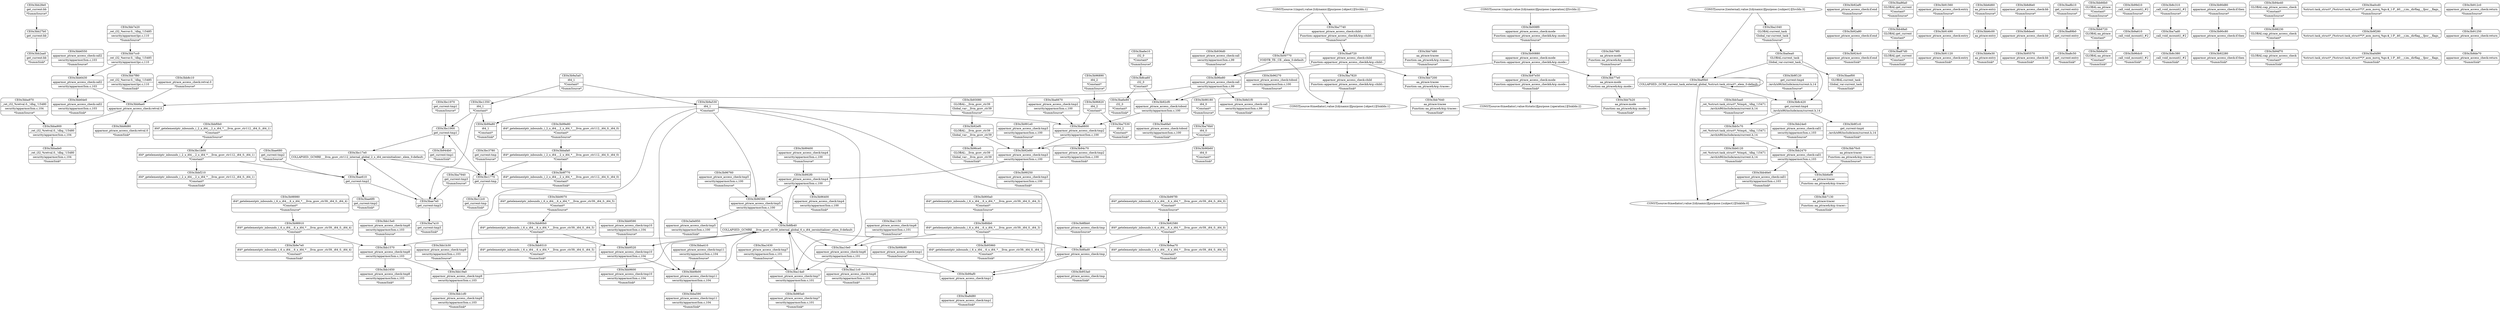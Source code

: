 digraph {
	CE0x3bb2aa0 [shape=record,shape=Mrecord,label="{CE0x3bb2aa0|get_current:bb|*SummSink*}"]
	CE0x3bba900 [shape=record,shape=Mrecord,label="{CE0x3bba900|_ret_i32_%retval.0,_!dbg_!15480|security/apparmor/lsm.c,104}"]
	CE0x3b00770 [shape=record,shape=Mrecord,label="{CE0x3b00770|VOIDTB_TE:_CE:_elem_0:default:}"]
	CE0x3bb1650 [shape=record,shape=Mrecord,label="{CE0x3bb1650|apparmor_ptrace_access_check:tmp8|security/apparmor/lsm.c,103|*SummSink*}"]
	CE0x3b9f1c0 [shape=record,shape=Mrecord,label="{CE0x3b9f1c0|get_current:tmp4|./arch/x86/include/asm/current.h,14|*SummSink*}"]
	CE0x3ba7530 [shape=record,shape=Mrecord,label="{CE0x3ba7530|i64_2|*Constant*|*SummSink*}"]
	CE0x3b8d1f0 [shape=record,shape=Mrecord,label="{CE0x3b8d1f0|apparmor_ptrace_access_check:call|security/apparmor/lsm.c,99|*SummSink*}"]
	CE0x3b92af0 [shape=record,shape=Mrecord,label="{CE0x3b92af0|apparmor_ptrace_access_check:if.end|*SummSource*}"]
	CE0x3ba1150 [shape=record,shape=Mrecord,label="{CE0x3ba1150|apparmor_ptrace_access_check:tmp6|security/apparmor/lsm.c,101|*SummSource*}"]
	CE0x3bb1cf0 [shape=record,shape=Mrecord,label="{CE0x3bb1cf0|apparmor_ptrace_access_check:tmp9|security/apparmor/lsm.c,103|*SummSink*}"]
	CE0x3b96820 [shape=record,shape=Mrecord,label="{CE0x3b96820|i64_2|*Constant*}"]
	CE0x3ba86a0 [shape=record,shape=Mrecord,label="{CE0x3ba86a0|GLOBAL:get_current|*Constant*|*SummSource*}"]
	CE0x3bba410 [shape=record,shape=Mrecord,label="{CE0x3bba410|apparmor_ptrace_access_check:tmp11|security/apparmor/lsm.c,104|*SummSource*}"]
	CE0x3b91120 [shape=record,shape=Mrecord,label="{CE0x3b91120|apparmor_ptrace_access_check:entry|*SummSink*}"]
	CE0x3bb6c00 [shape=record,shape=Mrecord,label="{CE0x3bb6c00|aa_ptrace:entry}"]
	CE0x3bb7640 [shape=record,shape=Mrecord,label="{CE0x3bb7640|aa_ptrace:tracee|Function::aa_ptrace&Arg::tracee::|*SummSink*}"]
	CE0x3bb6120 [shape=record,shape=Mrecord,label="{CE0x3bb6120|_ret_%struct.task_struct*_%tmp4,_!dbg_!15471|./arch/x86/include/asm/current.h,14|*SummSink*}"]
	CE0x3bb46e0 [shape=record,shape=Mrecord,label="{CE0x3bb46e0|apparmor_ptrace_access_check:call1|security/apparmor/lsm.c,103|*SummSink*}"]
	CE0x3bb9520 [shape=record,shape=Mrecord,label="{CE0x3bb9520|apparmor_ptrace_access_check:tmp10|security/apparmor/lsm.c,104}"]
	CE0x3bb24e0 [shape=record,shape=Mrecord,label="{CE0x3bb24e0|apparmor_ptrace_access_check:call1|security/apparmor/lsm.c,103|*SummSource*}"]
	CE0x3b99250 [shape=record,shape=Mrecord,label="{CE0x3b99250|apparmor_ptrace_access_check:tmp3|security/apparmor/lsm.c,100|*SummSink*}"]
	CE0x3b92cf0 [shape=record,shape=Mrecord,label="{CE0x3b92cf0|apparmor_ptrace_access_check:tobool|security/apparmor/lsm.c,100}"]
	CE0x3b96890 [shape=record,shape=Mrecord,label="{CE0x3b96890|i64_2|*Constant*|*SummSource*}"]
	CE0x3b8c420 [shape=record,shape=Mrecord,label="{CE0x3b8c420|get_current:tmp4|./arch/x86/include/asm/current.h,14}"]
	CE0x3b99af0 [shape=record,shape=Mrecord,label="{CE0x3b99af0|apparmor_ptrace_access_check:tmp1}"]
	CE0x3ba7740 [shape=record,shape=Mrecord,label="{CE0x3ba7740|apparmor_ptrace_access_check:child|Function::apparmor_ptrace_access_check&Arg::child::|*SummSource*}"]
	CE0x3bb28e0 [shape=record,shape=Mrecord,label="{CE0x3bb28e0|get_current:bb|*SummSource*}"]
	CE0x3bb19a0 [shape=record,shape=Mrecord,label="{CE0x3bb19a0|apparmor_ptrace_access_check:tmp9|security/apparmor/lsm.c,103}"]
	CE0x3b99a80 [shape=record,shape=Mrecord,label="{CE0x3b99a80|i64_1|*Constant*|*SummSink*}"]
	CE0x3b8dee0 [shape=record,shape=Mrecord,label="{CE0x3b8dee0|apparmor_ptrace_access_check:bb}"]
	CE0x3bb7f80 [shape=record,shape=Mrecord,label="{CE0x3bb7f80|_ret_i32_%error.0,_!dbg_!15485|security/apparmor/ipc.c,110|*SummSink*}"]
	CE0x3bb6430 [shape=record,shape=Mrecord,label="{CE0x3bb6430|apparmor_ptrace_access_check:call2|security/apparmor/lsm.c,103}"]
	CE0x3bb5c70 [shape=record,shape=Mrecord,label="{CE0x3bb5c70|_ret_%struct.task_struct*_%tmp4,_!dbg_!15471|./arch/x86/include/asm/current.h,14}"]
	"CONST[source:0(mediator),value:2(dynamic)][purpose:{object}][SnkIdx:1]"
	CE0x3b953a0 [shape=record,shape=Mrecord,label="{CE0x3b953a0|apparmor_ptrace_access_check:tmp|*SummSink*}"]
	CE0x3b9f120 [shape=record,shape=Mrecord,label="{CE0x3b9f120|get_current:tmp4|./arch/x86/include/asm/current.h,14|*SummSource*}"]
	CE0x3bb7200 [shape=record,shape=Mrecord,label="{CE0x3bb7200|aa_ptrace:tracee|Function::aa_ptrace&Arg::tracee::}"]
	CE0x3ba7940 [shape=record,shape=Mrecord,label="{CE0x3ba7940|get_current:tmp3|*SummSource*}"]
	CE0x3b95960 [shape=record,shape=Mrecord,label="{CE0x3b95960|i64*_getelementptr_inbounds_(_6_x_i64_,_6_x_i64_*___llvm_gcov_ctr39,_i64_0,_i64_3)|*Constant*|*SummSink*}"]
	CE0x3b9a530 [shape=record,shape=Mrecord,label="{CE0x3b9a530|i64_1|*Constant*}"]
	CE0x3b94c70 [shape=record,shape=Mrecord,label="{CE0x3b94c70|apparmor_ptrace_access_check:tmp2|security/apparmor/lsm.c,100|*SummSink*}"]
	CE0x3b96ce0 [shape=record,shape=Mrecord,label="{CE0x3b96ce0|GLOBAL:__llvm_gcov_ctr39|Global_var:__llvm_gcov_ctr39|*SummSink*}"]
	CE0x3bb77e0 [shape=record,shape=Mrecord,label="{CE0x3bb77e0|aa_ptrace:mode|Function::aa_ptrace&Arg::mode::}"]
	CE0x3b96760 [shape=record,shape=Mrecord,label="{CE0x3b96760|apparmor_ptrace_access_check:tmp5|security/apparmor/lsm.c,100|*SummSource*}"]
	CE0x3ba8c50 [shape=record,shape=Mrecord,label="{CE0x3ba8c50|get_current:entry|*SummSink*}"]
	CE0x3b944b0 [shape=record,shape=Mrecord,label="{CE0x3b944b0|get_current:tmp1|*SummSink*}"]
	CE0x3b99e80 [shape=record,shape=Mrecord,label="{CE0x3b99e80|i64*_getelementptr_inbounds_(_2_x_i64_,_2_x_i64_*___llvm_gcov_ctr112,_i64_0,_i64_0)|*Constant*|*SummSource*}"]
	CE0x3ba1040 [shape=record,shape=Mrecord,label="{CE0x3ba1040|GLOBAL:current_task|Global_var:current_task|*SummSource*}"]
	CE0x3bb66b0 [shape=record,shape=Mrecord,label="{CE0x3bb66b0|GLOBAL:aa_ptrace|*Constant*|*SummSource*}"]
	CE0x3b8fad0 [shape=record,shape=Mrecord,label="{CE0x3b8fad0|apparmor_ptrace_access_check:tmp}"]
	CE0x3b96b60 [shape=record,shape=Mrecord,label="{CE0x3b96b60|i64_0|*Constant*|*SummSink*}"]
	CE0x3b98180 [shape=record,shape=Mrecord,label="{CE0x3b98180|i64_0|*Constant*|*SummSource*}"]
	CE0x3b985a0 [shape=record,shape=Mrecord,label="{CE0x3b985a0|apparmor_ptrace_access_check:tmp7|security/apparmor/lsm.c,101|*SummSink*}"]
	CE0x3bb6a50 [shape=record,shape=Mrecord,label="{CE0x3bb6a50|GLOBAL:aa_ptrace|*Constant*|*SummSink*}"]
	CE0x3b96dc0 [shape=record,shape=Mrecord,label="{CE0x3b96dc0|_call_void_mcount()_#2|*SummSink*}"]
	CE0x3bb9b00 [shape=record,shape=Mrecord,label="{CE0x3bb9b00|apparmor_ptrace_access_check:tmp11|security/apparmor/lsm.c,104}"]
	CE0x3b9aa70 [shape=record,shape=Mrecord,label="{CE0x3b9aa70|i64*_getelementptr_inbounds_(_6_x_i64_,_6_x_i64_*___llvm_gcov_ctr39,_i64_0,_i64_0)|*Constant*|*SummSink*}"]
	CE0x3b92ef0 [shape=record,shape=Mrecord,label="{CE0x3b92ef0|GLOBAL:__llvm_gcov_ctr39|Global_var:__llvm_gcov_ctr39}"]
	CE0x3b92580 [shape=record,shape=Mrecord,label="{CE0x3b92580|i64*_getelementptr_inbounds_(_6_x_i64_,_6_x_i64_*___llvm_gcov_ctr39,_i64_0,_i64_0)|*Constant*}"]
	CE0x3b900a0 [shape=record,shape=Mrecord,label="{CE0x3b900a0|i64*_getelementptr_inbounds_(_6_x_i64_,_6_x_i64_*___llvm_gcov_ctr39,_i64_0,_i64_3)|*Constant*|*SummSource*}"]
	CE0x3b9a5a0 [shape=record,shape=Mrecord,label="{CE0x3b9a5a0|i64_1|*Constant*|*SummSource*}"]
	CE0x3bb9590 [shape=record,shape=Mrecord,label="{CE0x3bb9590|apparmor_ptrace_access_check:tmp10|security/apparmor/lsm.c,104|*SummSource*}"]
	CE0x3bb27b0 [shape=record,shape=Mrecord,label="{CE0x3bb27b0|get_current:bb}"]
	CE0x3bc1900 [shape=record,shape=Mrecord,label="{CE0x3bc1900|get_current:tmp1}"]
	CE0x3bb79f0 [shape=record,shape=Mrecord,label="{CE0x3bb79f0|aa_ptrace:mode|Function::aa_ptrace&Arg::mode::|*SummSource*}"]
	CE0x3b98910 [shape=record,shape=Mrecord,label="{CE0x3b98910|i64*_getelementptr_inbounds_(_6_x_i64_,_6_x_i64_*___llvm_gcov_ctr39,_i64_0,_i64_4)|*Constant*}"]
	CE0x3ba6e10 [shape=record,shape=Mrecord,label="{CE0x3ba6e10|i32_0|*Constant*|*SummSource*}"]
	CE0x3b8fdb0 [shape=record,shape=Mrecord,label="{CE0x3b8fdb0|i64*_getelementptr_inbounds_(_6_x_i64_,_6_x_i64_*___llvm_gcov_ctr39,_i64_0,_i64_3)|*Constant*}"]
	CE0x3ba14a0 [shape=record,shape=Mrecord,label="{CE0x3ba14a0|apparmor_ptrace_access_check:tmp7|security/apparmor/lsm.c,101}"]
	CE0x3bae7e0 [shape=record,shape=Mrecord,label="{CE0x3bae7e0|get_current:tmp3}"]
	CE0x3b8fbb0 [shape=record,shape=Mrecord,label="{CE0x3b8fbb0|apparmor_ptrace_access_check:tmp|*SummSource*}"]
	CE0x3b8fb40 [shape=record,shape=Mrecord,label="{CE0x3b8fb40|COLLAPSED:_GCMRE___llvm_gcov_ctr39_internal_global_6_x_i64_zeroinitializer:_elem_0:default:}"]
	CE0x3bba970 [shape=record,shape=Mrecord,label="{CE0x3bba970|_ret_i32_%retval.0,_!dbg_!15480|security/apparmor/lsm.c,104|*SummSource*}"]
	CE0x3ba6600 [shape=record,shape=Mrecord,label="{CE0x3ba6600|apparmor_ptrace_access_check:tmp2|security/apparmor/lsm.c,100}"]
	CE0x3bb48a0 [shape=record,shape=Mrecord,label="{CE0x3bb48a0|GLOBAL:get_current|*Constant*}"]
	"CONST[source:1(input),value:2(dynamic)][purpose:{object}][SrcIdx:1]"
	CE0x3ba6fa0 [shape=record,shape=Mrecord,label="{CE0x3ba6fa0|apparmor_ptrace_access_check:tobool|security/apparmor/lsm.c,100|*SummSink*}"]
	CE0x3bc12c0 [shape=record,shape=Mrecord,label="{CE0x3bc12c0|get_current:tmp|*SummSink*}"]
	CE0x3ba7ad0 [shape=record,shape=Mrecord,label="{CE0x3ba7ad0|_call_void_mcount()_#2}"]
	"CONST[source:2(external),value:2(dynamic)][purpose:{subject}][SrcIdx:3]"
	CE0x3b8c310 [shape=record,shape=Mrecord,label="{CE0x3b8c310|_call_void_mcount()_#2|*SummSource*}"]
	"CONST[source:0(mediator),value:0(static)][purpose:{operation}][SnkIdx:2]"
	CE0x3b95570 [shape=record,shape=Mrecord,label="{CE0x3b95570|apparmor_ptrace_access_check:bb|*SummSink*}"]
	CE0x3bc17e0 [shape=record,shape=Mrecord,label="{CE0x3bc17e0|COLLAPSED:_GCMRE___llvm_gcov_ctr112_internal_global_2_x_i64_zeroinitializer:_elem_0:default:}"]
	CE0x3b96400 [shape=record,shape=Mrecord,label="{CE0x3b96400|apparmor_ptrace_access_check:tmp4|security/apparmor/lsm.c,100|*SummSink*}"]
	CE0x3ba6e80 [shape=record,shape=Mrecord,label="{CE0x3ba6e80|i32_0|*Constant*|*SummSink*}"]
	CE0x3b92280 [shape=record,shape=Mrecord,label="{CE0x3b92280|apparmor_ptrace_access_check:if.then|*SummSink*}"]
	CE0x3ba8d80 [shape=record,shape=Mrecord,label="{CE0x3ba8d80|apparmor_ptrace_access_check:tmp1|*SummSink*}"]
	CE0x3bb9070 [shape=record,shape=Mrecord,label="{CE0x3bb9070|i64*_getelementptr_inbounds_(_6_x_i64_,_6_x_i64_*___llvm_gcov_ctr39,_i64_0,_i64_5)|*Constant*|*SummSource*}"]
	CE0x3b98230 [shape=record,shape=Mrecord,label="{CE0x3b98230|GLOBAL:cap_ptrace_access_check|*Constant*}"]
	CE0x3bc1350 [shape=record,shape=Mrecord,label="{CE0x3bc1350|i64_1|*Constant*}"]
	CE0x3b90d80 [shape=record,shape=Mrecord,label="{CE0x3b90d80|apparmor_ptrace_access_check:if.then|*SummSource*}"]
	CE0x3b99d10 [shape=record,shape=Mrecord,label="{CE0x3b99d10|_call_void_mcount()_#2|*SummSource*}"]
	CE0x3bc1770 [shape=record,shape=Mrecord,label="{CE0x3bc1770|get_current:tmp}"]
	CE0x3b99400 [shape=record,shape=Mrecord,label="{CE0x3b99400|apparmor_ptrace_access_check:tmp4|security/apparmor/lsm.c,100|*SummSource*}"]
	CE0x3bb8d80 [shape=record,shape=Mrecord,label="{CE0x3bb8d80|apparmor_ptrace_access_check:retval.0|*SummSink*}"]
	CE0x3b99b90 [shape=record,shape=Mrecord,label="{CE0x3b99b90|apparmor_ptrace_access_check:tmp1|*SummSource*}"]
	CE0x3ba10e0 [shape=record,shape=Mrecord,label="{CE0x3ba10e0|apparmor_ptrace_access_check:tmp6|security/apparmor/lsm.c,101}"]
	CE0x3b924c0 [shape=record,shape=Mrecord,label="{CE0x3b924c0|apparmor_ptrace_access_check:if.end|*SummSink*}"]
	CE0x3bb6d60 [shape=record,shape=Mrecord,label="{CE0x3bb6d60|aa_ptrace:entry|*SummSource*}"]
	CE0x3ba7a10 [shape=record,shape=Mrecord,label="{CE0x3ba7a10|get_current:tmp3|*SummSink*}"]
	CE0x3bb9600 [shape=record,shape=Mrecord,label="{CE0x3bb9600|apparmor_ptrace_access_check:tmp10|security/apparmor/lsm.c,104|*SummSink*}"]
	CE0x3b936d0 [shape=record,shape=Mrecord,label="{CE0x3b936d0|apparmor_ptrace_access_check:call|security/apparmor/lsm.c,99|*SummSource*}"]
	CE0x3ba89b0 [shape=record,shape=Mrecord,label="{CE0x3ba89b0|get_current:entry}"]
	CE0x3b8d6e0 [shape=record,shape=Mrecord,label="{CE0x3b8d6e0|apparmor_ptrace_access_check:bb|*SummSource*}"]
	CE0x3b9a610 [shape=record,shape=Mrecord,label="{CE0x3b9a610|_call_void_mcount()_#2}"]
	CE0x3bae680 [shape=record,shape=Mrecord,label="{CE0x3bae680|get_current:tmp2|*SummSource*}"]
	CE0x3baf0b0 [shape=record,shape=Mrecord,label="{CE0x3baf0b0|COLLAPSED:_GCRE_current_task_external_global_%struct.task_struct*:_elem_0:default:}"]
	CE0x3ba6670 [shape=record,shape=Mrecord,label="{CE0x3ba6670|apparmor_ptrace_access_check:tmp2|security/apparmor/lsm.c,100|*SummSource*}"]
	CE0x3ba11c0 [shape=record,shape=Mrecord,label="{CE0x3ba11c0|apparmor_ptrace_access_check:tmp6|security/apparmor/lsm.c,101|*SummSink*}"]
	CE0x3b96e80 [shape=record,shape=Mrecord,label="{CE0x3b96e80|apparmor_ptrace_access_check:call|security/apparmor/lsm.c,99}"]
	CE0x3b96270 [shape=record,shape=Mrecord,label="{CE0x3b96270|apparmor_ptrace_access_check:tobool|security/apparmor/lsm.c,100|*SummSource*}"]
	CE0x3bb6e30 [shape=record,shape=Mrecord,label="{CE0x3bb6e30|aa_ptrace:entry|*SummSink*}"]
	CE0x3bc1970 [shape=record,shape=Mrecord,label="{CE0x3bc1970|get_current:tmp1|*SummSource*}"]
	CE0x3bae6f0 [shape=record,shape=Mrecord,label="{CE0x3bae6f0|get_current:tmp2|*SummSink*}"]
	CE0x3ba8b10 [shape=record,shape=Mrecord,label="{CE0x3ba8b10|get_current:entry|*SummSource*}"]
	CE0x3bb2470 [shape=record,shape=Mrecord,label="{CE0x3bb2470|apparmor_ptrace_access_check:call1|security/apparmor/lsm.c,103}"]
	CE0x3bb6720 [shape=record,shape=Mrecord,label="{CE0x3bb6720|GLOBAL:aa_ptrace|*Constant*}"]
	CE0x3b8c380 [shape=record,shape=Mrecord,label="{CE0x3b8c380|_call_void_mcount()_#2|*SummSink*}"]
	CE0x3bb8c10 [shape=record,shape=Mrecord,label="{CE0x3bb8c10|apparmor_ptrace_access_check:retval.0|*SummSource*}"]
	CE0x3bb7e20 [shape=record,shape=Mrecord,label="{CE0x3bb7e20|_ret_i32_%error.0,_!dbg_!15485|security/apparmor/ipc.c,110|*SummSource*}"]
	CE0x3b94f70 [shape=record,shape=Mrecord,label="{CE0x3b94f70|GLOBAL:cap_ptrace_access_check|*Constant*|*SummSink*}"]
	CE0x3b992f0 [shape=record,shape=Mrecord,label="{CE0x3b992f0|apparmor_ptrace_access_check:tmp4|security/apparmor/lsm.c,100}"]
	CE0x3bb1570 [shape=record,shape=Mrecord,label="{CE0x3bb1570|apparmor_ptrace_access_check:tmp8|security/apparmor/lsm.c,103}"]
	CE0x3b96580 [shape=record,shape=Mrecord,label="{CE0x3b96580|apparmor_ptrace_access_check:tmp5|security/apparmor/lsm.c,100}"]
	CE0x3ba0ea0 [shape=record,shape=Mrecord,label="{CE0x3ba0ea0|GLOBAL:current_task|Global_var:current_task}"]
	CE0x3ba0d90 [shape=record,shape=Mrecord,label="{CE0x3ba0d90|%struct.task_struct*_(%struct.task_struct**)*_asm_movq_%gs:$_1:P_,$0_,_r,im,_dirflag_,_fpsr_,_flags_|*SummSink*}"]
	CE0x3ba87d0 [shape=record,shape=Mrecord,label="{CE0x3ba87d0|GLOBAL:get_current|*Constant*|*SummSink*}"]
	CE0x3bb1b30 [shape=record,shape=Mrecord,label="{CE0x3bb1b30|apparmor_ptrace_access_check:tmp9|security/apparmor/lsm.c,103|*SummSource*}"]
	CE0x3b9f770 [shape=record,shape=Mrecord,label="{CE0x3b9f770|i64*_getelementptr_inbounds_(_2_x_i64_,_2_x_i64_*___llvm_gcov_ctr112,_i64_0,_i64_0)|*Constant*|*SummSink*}"]
	CE0x3b9e7e0 [shape=record,shape=Mrecord,label="{CE0x3b9e7e0|i64*_getelementptr_inbounds_(_6_x_i64_,_6_x_i64_*___llvm_gcov_ctr39,_i64_0,_i64_4)|*Constant*|*SummSink*}"]
	CE0x3b92a80 [shape=record,shape=Mrecord,label="{CE0x3b92a80|apparmor_ptrace_access_check:if.end}"]
	CE0x3bbafa0 [shape=record,shape=Mrecord,label="{CE0x3bbafa0|i64*_getelementptr_inbounds_(_2_x_i64_,_2_x_i64_*___llvm_gcov_ctr112,_i64_0,_i64_0)|*Constant*}"]
	CE0x3b90c80 [shape=record,shape=Mrecord,label="{CE0x3b90c80|apparmor_ptrace_access_check:if.then}"]
	CE0x3b91490 [shape=record,shape=Mrecord,label="{CE0x3b91490|apparmor_ptrace_access_check:entry}"]
	CE0x3bb8ae0 [shape=record,shape=Mrecord,label="{CE0x3bb8ae0|apparmor_ptrace_access_check:retval.0}"]
	CE0x3b93080 [shape=record,shape=Mrecord,label="{CE0x3b93080|GLOBAL:__llvm_gcov_ctr39|Global_var:__llvm_gcov_ctr39|*SummSource*}"]
	CE0x3bae610 [shape=record,shape=Mrecord,label="{CE0x3bae610|get_current:tmp2}"]
	CE0x3b991e0 [shape=record,shape=Mrecord,label="{CE0x3b991e0|apparmor_ptrace_access_check:tmp3|security/apparmor/lsm.c,100|*SummSource*}"]
	CE0x3baef00 [shape=record,shape=Mrecord,label="{CE0x3baef00|GLOBAL:current_task|Global_var:current_task|*SummSink*}"]
	CE0x3bb6550 [shape=record,shape=Mrecord,label="{CE0x3bb6550|apparmor_ptrace_access_check:call2|security/apparmor/lsm.c,103|*SummSource*}"]
	CE0x3bb80b0 [shape=record,shape=Mrecord,label="{CE0x3bb80b0|i64*_getelementptr_inbounds_(_6_x_i64_,_6_x_i64_*___llvm_gcov_ctr39,_i64_0,_i64_5)|*Constant*}"]
	CE0x3bb64e0 [shape=record,shape=Mrecord,label="{CE0x3bb64e0|apparmor_ptrace_access_check:call2|security/apparmor/lsm.c,103|*SummSink*}"]
	CE0x3b912c0 [shape=record,shape=Mrecord,label="{CE0x3b912c0|apparmor_ptrace_access_check:return|*SummSource*}"]
	CE0x3bc1b00 [shape=record,shape=Mrecord,label="{CE0x3bc1b00|i64*_getelementptr_inbounds_(_2_x_i64_,_2_x_i64_*___llvm_gcov_ctr112,_i64_0,_i64_1)|*Constant*}"]
	CE0x3b9f280 [shape=record,shape=Mrecord,label="{CE0x3b9f280|%struct.task_struct*_(%struct.task_struct**)*_asm_movq_%gs:$_1:P_,$0_,_r,im,_dirflag_,_fpsr_,_flags_}"]
	CE0x3b92e80 [shape=record,shape=Mrecord,label="{CE0x3b92e80|apparmor_ptrace_access_check:tmp3|security/apparmor/lsm.c,100}"]
	CE0x3b8de70 [shape=record,shape=Mrecord,label="{CE0x3b8de70|apparmor_ptrace_access_check:return|*SummSink*}"]
	CE0x3ba0cd0 [shape=record,shape=Mrecord,label="{CE0x3ba0cd0|%struct.task_struct*_(%struct.task_struct**)*_asm_movq_%gs:$_1:P_,$0_,_r,im,_dirflag_,_fpsr_,_flags_|*SummSource*}"]
	CE0x3ba76b0 [shape=record,shape=Mrecord,label="{CE0x3ba76b0|i64_0|*Constant*}"]
	CE0x3b91560 [shape=record,shape=Mrecord,label="{CE0x3b91560|apparmor_ptrace_access_check:entry|*SummSource*}"]
	CE0x3ba6720 [shape=record,shape=Mrecord,label="{CE0x3ba6720|apparmor_ptrace_access_check:child|Function::apparmor_ptrace_access_check&Arg::child::}"]
	CE0x3bba590 [shape=record,shape=Mrecord,label="{CE0x3bba590|apparmor_ptrace_access_check:tmp11|security/apparmor/lsm.c,104|*SummSink*}"]
	CE0x3bbade0 [shape=record,shape=Mrecord,label="{CE0x3bbade0|_ret_i32_%retval.0,_!dbg_!15480|security/apparmor/lsm.c,104|*SummSink*}"]
	CE0x3bb70c0 [shape=record,shape=Mrecord,label="{CE0x3bb70c0|aa_ptrace:tracer|Function::aa_ptrace&Arg::tracer::|*SummSource*}"]
	CE0x3bb7130 [shape=record,shape=Mrecord,label="{CE0x3bb7130|aa_ptrace:tracer|Function::aa_ptrace&Arg::tracer::|*SummSink*}"]
	CE0x3bc3780 [shape=record,shape=Mrecord,label="{CE0x3bc3780|get_current:tmp|*SummSource*}"]
	CE0x3ba1630 [shape=record,shape=Mrecord,label="{CE0x3ba1630|apparmor_ptrace_access_check:tmp7|security/apparmor/lsm.c,101|*SummSource*}"]
	CE0x3b8ca60 [shape=record,shape=Mrecord,label="{CE0x3b8ca60|i32_0|*Constant*}"]
	CE0x3b997f0 [shape=record,shape=Mrecord,label="{CE0x3b997f0|i64*_getelementptr_inbounds_(_6_x_i64_,_6_x_i64_*___llvm_gcov_ctr39,_i64_0,_i64_0)|*Constant*|*SummSource*}"]
	CE0x3bb9310 [shape=record,shape=Mrecord,label="{CE0x3bb9310|i64*_getelementptr_inbounds_(_6_x_i64_,_6_x_i64_*___llvm_gcov_ctr39,_i64_0,_i64_5)|*Constant*|*SummSink*}"]
	CE0x3bbf210 [shape=record,shape=Mrecord,label="{CE0x3bbf210|i64*_getelementptr_inbounds_(_2_x_i64_,_2_x_i64_*___llvm_gcov_ctr112,_i64_0,_i64_1)|*Constant*|*SummSink*}"]
	CE0x3bbf0b0 [shape=record,shape=Mrecord,label="{CE0x3bbf0b0|i64*_getelementptr_inbounds_(_2_x_i64_,_2_x_i64_*___llvm_gcov_ctr112,_i64_0,_i64_1)|*Constant*|*SummSource*}"]
	CE0x3b91250 [shape=record,shape=Mrecord,label="{CE0x3b91250|apparmor_ptrace_access_check:return}"]
	CE0x3bb15e0 [shape=record,shape=Mrecord,label="{CE0x3bb15e0|apparmor_ptrace_access_check:tmp8|security/apparmor/lsm.c,103|*SummSource*}"]
	CE0x3bb5aa0 [shape=record,shape=Mrecord,label="{CE0x3bb5aa0|_ret_%struct.task_struct*_%tmp4,_!dbg_!15471|./arch/x86/include/asm/current.h,14|*SummSource*}"]
	CE0x3b97e50 [shape=record,shape=Mrecord,label="{CE0x3b97e50|apparmor_ptrace_access_check:mode|Function::apparmor_ptrace_access_check&Arg::mode::|*SummSink*}"]
	CE0x3bb7480 [shape=record,shape=Mrecord,label="{CE0x3bb7480|aa_ptrace:tracee|Function::aa_ptrace&Arg::tracee::|*SummSource*}"]
	CE0x3b00880 [shape=record,shape=Mrecord,label="{CE0x3b00880|apparmor_ptrace_access_check:mode|Function::apparmor_ptrace_access_check&Arg::mode::}"]
	CE0x3b94e40 [shape=record,shape=Mrecord,label="{CE0x3b94e40|GLOBAL:cap_ptrace_access_check|*Constant*|*SummSource*}"]
	CE0x3bb7b20 [shape=record,shape=Mrecord,label="{CE0x3bb7b20|aa_ptrace:mode|Function::aa_ptrace&Arg::mode::|*SummSink*}"]
	CE0x3bb6ef0 [shape=record,shape=Mrecord,label="{CE0x3bb6ef0|aa_ptrace:tracer|Function::aa_ptrace&Arg::tracer::}"]
	CE0x3a0e950 [shape=record,shape=Mrecord,label="{CE0x3a0e950|apparmor_ptrace_access_check:tmp5|security/apparmor/lsm.c,100|*SummSink*}"]
	"CONST[source:1(input),value:2(dynamic)][purpose:{operation}][SrcIdx:2]"
	"CONST[source:0(mediator),value:2(dynamic)][purpose:{subject}][SnkIdx:0]"
	CE0x3bb7cc0 [shape=record,shape=Mrecord,label="{CE0x3bb7cc0|_ret_i32_%error.0,_!dbg_!15485|security/apparmor/ipc.c,110}"]
	CE0x3b98980 [shape=record,shape=Mrecord,label="{CE0x3b98980|i64*_getelementptr_inbounds_(_6_x_i64_,_6_x_i64_*___llvm_gcov_ctr39,_i64_0,_i64_4)|*Constant*|*SummSource*}"]
	CE0x3b008f0 [shape=record,shape=Mrecord,label="{CE0x3b008f0|apparmor_ptrace_access_check:mode|Function::apparmor_ptrace_access_check&Arg::mode::|*SummSource*}"]
	CE0x3ba7820 [shape=record,shape=Mrecord,label="{CE0x3ba7820|apparmor_ptrace_access_check:child|Function::apparmor_ptrace_access_check&Arg::child::|*SummSink*}"]
	CE0x3ba6670 -> CE0x3ba6600
	CE0x3bae680 -> CE0x3bae610
	"CONST[source:1(input),value:2(dynamic)][purpose:{operation}][SrcIdx:2]" -> CE0x3b008f0
	CE0x3b00880 -> CE0x3bb77e0
	CE0x3baf0b0 -> CE0x3b8c420
	CE0x3b9a530 -> CE0x3b96580
	CE0x3b92a80 -> CE0x3b924c0
	CE0x3b96e80 -> CE0x3bb8ae0
	CE0x3b96e80 -> CE0x3b8d1f0
	CE0x3bb70c0 -> CE0x3bb6ef0
	CE0x3b96820 -> CE0x3ba7530
	CE0x3b00770 -> CE0x3b96e80
	CE0x3ba6720 -> CE0x3b96e80
	CE0x3b92cf0 -> CE0x3ba6fa0
	CE0x3b8fdb0 -> CE0x3b95960
	CE0x3ba10e0 -> CE0x3ba14a0
	CE0x3bba900 -> CE0x3bbade0
	CE0x3b99af0 -> CE0x3b8fb40
	CE0x3bb6430 -> CE0x3bb8ae0
	CE0x3b9a530 -> CE0x3b99a80
	CE0x3b92ef0 -> CE0x3b92e80
	CE0x3b92cf0 -> CE0x3ba6600
	CE0x3bb8ae0 -> CE0x3bba900
	CE0x3bc1970 -> CE0x3bc1900
	CE0x3b991e0 -> CE0x3b92e80
	"CONST[source:1(input),value:2(dynamic)][purpose:{object}][SrcIdx:1]" -> CE0x3ba7740
	CE0x3bb7cc0 -> CE0x3bb6430
	CE0x3ba86a0 -> CE0x3bb48a0
	CE0x3b8c420 -> CE0x3b9f1c0
	CE0x3b008f0 -> CE0x3b00880
	CE0x3b8ca60 -> CE0x3ba6e80
	CE0x3b99d10 -> CE0x3b9a610
	CE0x3bb1570 -> CE0x3bb1650
	"CONST[source:2(external),value:2(dynamic)][purpose:{subject}][SrcIdx:3]" -> CE0x3ba1040
	CE0x3b00880 -> CE0x3b97e50
	CE0x3b98910 -> CE0x3b9e7e0
	CE0x3bae610 -> CE0x3bae6f0
	CE0x3b96760 -> CE0x3b96580
	CE0x3bc1900 -> CE0x3b944b0
	CE0x3b99af0 -> CE0x3ba8d80
	CE0x3b92e80 -> CE0x3b99250
	CE0x3b8fb40 -> CE0x3ba10e0
	CE0x3bb5c70 -> CE0x3bb6120
	CE0x3ba1040 -> CE0x3ba0ea0
	CE0x3b992f0 -> CE0x3b96580
	CE0x3b8ca60 -> CE0x3b92cf0
	CE0x3ba6720 -> CE0x3ba7820
	CE0x3bc1350 -> CE0x3bae7e0
	CE0x3b96e80 -> CE0x3b92cf0
	CE0x3b9a530 -> CE0x3ba6600
	CE0x3b92ef0 -> CE0x3b96ce0
	CE0x3bb8ae0 -> CE0x3bb8d80
	CE0x3bb1570 -> CE0x3bb19a0
	"CONST[source:1(input),value:2(dynamic)][purpose:{object}][SrcIdx:1]" -> CE0x3b00770
	CE0x3ba14a0 -> CE0x3b8fb40
	CE0x3b8fad0 -> CE0x3b99af0
	CE0x3b9a530 -> CE0x3bb9b00
	CE0x3b9a610 -> CE0x3b96dc0
	CE0x3bb7480 -> CE0x3bb7200
	CE0x3bb6720 -> CE0x3bb6a50
	CE0x3b98980 -> CE0x3b98910
	CE0x3b9a530 -> CE0x3ba14a0
	CE0x3ba89b0 -> CE0x3ba8c50
	CE0x3bb1b30 -> CE0x3bb19a0
	CE0x3bc17e0 -> CE0x3bc1770
	CE0x3b9f280 -> CE0x3ba0d90
	CE0x3b96890 -> CE0x3b96820
	CE0x3bc1b00 -> CE0x3bae610
	CE0x3b8fb40 -> CE0x3b992f0
	CE0x3bb5c70 -> CE0x3bb2470
	CE0x3bb9520 -> CE0x3bb9b00
	CE0x3b9a5a0 -> CE0x3bc1350
	CE0x3b98180 -> CE0x3ba76b0
	CE0x3bc1b00 -> CE0x3bbf210
	CE0x3bb5aa0 -> CE0x3bb5c70
	CE0x3ba0ea0 -> CE0x3baf0b0
	CE0x3b9f120 -> CE0x3b8c420
	CE0x3bc1350 -> CE0x3bc1900
	CE0x3b91490 -> CE0x3b91120
	CE0x3b99b90 -> CE0x3b99af0
	"CONST[source:2(external),value:2(dynamic)][purpose:{subject}][SrcIdx:3]" -> CE0x3baf0b0
	CE0x3baf0b0 -> "CONST[source:0(mediator),value:2(dynamic)][purpose:{subject}][SnkIdx:0]"
	CE0x3b96820 -> CE0x3ba6600
	CE0x3ba76b0 -> CE0x3b96b60
	CE0x3b92580 -> CE0x3b8fad0
	CE0x3bb19a0 -> CE0x3bb1cf0
	CE0x3b8fdb0 -> CE0x3ba10e0
	CE0x3ba8b10 -> CE0x3ba89b0
	CE0x3bc1350 -> CE0x3b99a80
	CE0x3bc17e0 -> CE0x3bae610
	CE0x3ba0ea0 -> CE0x3baef00
	CE0x3b9a530 -> CE0x3bb19a0
	CE0x3bba970 -> CE0x3bba900
	CE0x3ba6e10 -> CE0x3b8ca60
	CE0x3bb6c00 -> CE0x3bb6e30
	CE0x3b93080 -> CE0x3b92ef0
	CE0x3bae7e0 -> CE0x3ba7a10
	CE0x3bb80b0 -> CE0x3bb9310
	CE0x3bba410 -> CE0x3bb9b00
	CE0x3bb9590 -> CE0x3bb9520
	CE0x3bb79f0 -> CE0x3bb77e0
	CE0x3bb66b0 -> CE0x3bb6720
	CE0x3bb19a0 -> CE0x3b8fb40
	CE0x3b997f0 -> CE0x3b92580
	CE0x3bb24e0 -> CE0x3bb2470
	CE0x3b8fbb0 -> CE0x3b8fad0
	CE0x3bc1770 -> CE0x3bc1900
	CE0x3b9a5a0 -> CE0x3b9a530
	CE0x3bb7e20 -> CE0x3bb7cc0
	CE0x3bb48a0 -> CE0x3ba87d0
	CE0x3ba7ad0 -> CE0x3b8c380
	CE0x3b00880 -> CE0x3b96e80
	CE0x3bb8c10 -> CE0x3bb8ae0
	CE0x3bb77e0 -> CE0x3bb7b20
	CE0x3b94e40 -> CE0x3b98230
	CE0x3b992f0 -> CE0x3b96400
	CE0x3bb9520 -> CE0x3bb9600
	CE0x3bb80b0 -> CE0x3bb9520
	CE0x3ba6720 -> CE0x3bb7200
	CE0x3b8c420 -> CE0x3bb5c70
	CE0x3b9a530 -> CE0x3b99af0
	CE0x3bb6d60 -> CE0x3bb6c00
	CE0x3ba7940 -> CE0x3bae7e0
	CE0x3b8c310 -> CE0x3ba7ad0
	CE0x3bb27b0 -> CE0x3bb2aa0
	CE0x3bbafa0 -> CE0x3b9f770
	CE0x3ba14a0 -> CE0x3b985a0
	CE0x3b912c0 -> CE0x3b91250
	CE0x3bae610 -> CE0x3bae7e0
	CE0x3ba1630 -> CE0x3ba14a0
	CE0x3b8dee0 -> CE0x3b95570
	CE0x3bb9b00 -> CE0x3bba590
	CE0x3bb6550 -> CE0x3bb6430
	CE0x3b92e80 -> CE0x3b992f0
	CE0x3b99e80 -> CE0x3bbafa0
	CE0x3ba1150 -> CE0x3ba10e0
	CE0x3ba6600 -> CE0x3b94c70
	CE0x3b8fb40 -> CE0x3bb9520
	CE0x3bb6430 -> CE0x3bb64e0
	CE0x3bb9070 -> CE0x3bb80b0
	CE0x3b90c80 -> CE0x3b92280
	CE0x3b92af0 -> CE0x3b92a80
	CE0x3b91250 -> CE0x3b8de70
	CE0x3b8fb40 -> CE0x3bb1570
	CE0x3b900a0 -> CE0x3b8fdb0
	CE0x3ba0cd0 -> CE0x3b9f280
	CE0x3bb6ef0 -> CE0x3bb7130
	CE0x3b936d0 -> CE0x3b96e80
	CE0x3bc1900 -> CE0x3bc17e0
	CE0x3bbafa0 -> CE0x3bc1770
	CE0x3ba0ea0 -> CE0x3b8c420
	CE0x3b98910 -> CE0x3bb1570
	CE0x3b90d80 -> CE0x3b90c80
	CE0x3ba7740 -> CE0x3ba6720
	CE0x3bb46e0 -> "CONST[source:0(mediator),value:2(dynamic)][purpose:{subject}][SnkIdx:0]"
	CE0x3bc3780 -> CE0x3bc1770
	CE0x3b92580 -> CE0x3b9aa70
	CE0x3b96270 -> CE0x3b92cf0
	CE0x3b96580 -> CE0x3a0e950
	CE0x3bc1770 -> CE0x3bc12c0
	CE0x3b8fad0 -> CE0x3b953a0
	CE0x3b98230 -> CE0x3b94f70
	CE0x3b8fb40 -> CE0x3b8fad0
	CE0x3b8d6e0 -> CE0x3b8dee0
	CE0x3bbf0b0 -> CE0x3bc1b00
	CE0x3ba6600 -> CE0x3b92e80
	CE0x3bb7cc0 -> CE0x3bb7f80
	CE0x3bae7e0 -> CE0x3bc17e0
	CE0x3ba7820 -> "CONST[source:0(mediator),value:2(dynamic)][purpose:{object}][SnkIdx:1]"
	CE0x3b96580 -> CE0x3b8fb40
	CE0x3bb15e0 -> CE0x3bb1570
	CE0x3bb2470 -> CE0x3bb6ef0
	CE0x3bb2470 -> CE0x3bb46e0
	CE0x3b91560 -> CE0x3b91490
	CE0x3ba76b0 -> CE0x3b92e80
	CE0x3b97e50 -> "CONST[source:0(mediator),value:0(static)][purpose:{operation}][SnkIdx:2]"
	CE0x3b99400 -> CE0x3b992f0
	CE0x3ba10e0 -> CE0x3ba11c0
	CE0x3bb9b00 -> CE0x3b8fb40
	CE0x3baf0b0 -> CE0x3baf0b0
	CE0x3bb7200 -> CE0x3bb7640
	CE0x3b00770 -> "CONST[source:0(mediator),value:2(dynamic)][purpose:{object}][SnkIdx:1]"
	CE0x3bb28e0 -> CE0x3bb27b0
}